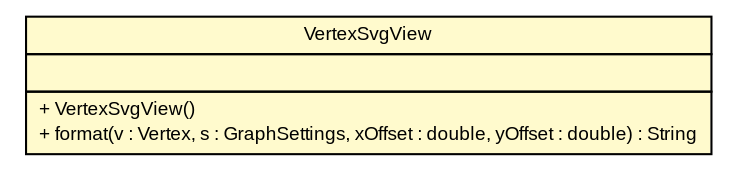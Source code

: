 #!/usr/local/bin/dot
#
# Class diagram 
# Generated by UMLGraph version R5_6 (http://www.umlgraph.org/)
#

digraph G {
	edge [fontname="arial",fontsize=10,labelfontname="arial",labelfontsize=10];
	node [fontname="arial",fontsize=10,shape=plaintext];
	nodesep=0.25;
	ranksep=0.5;
	// pfc.views.svg.VertexSvgView
	c16887 [label=<<table title="pfc.views.svg.VertexSvgView" border="0" cellborder="1" cellspacing="0" cellpadding="2" port="p" bgcolor="lemonChiffon" href="./VertexSvgView.html">
		<tr><td><table border="0" cellspacing="0" cellpadding="1">
<tr><td align="center" balign="center"> VertexSvgView </td></tr>
		</table></td></tr>
		<tr><td><table border="0" cellspacing="0" cellpadding="1">
<tr><td align="left" balign="left">  </td></tr>
		</table></td></tr>
		<tr><td><table border="0" cellspacing="0" cellpadding="1">
<tr><td align="left" balign="left"> + VertexSvgView() </td></tr>
<tr><td align="left" balign="left"> + format(v : Vertex, s : GraphSettings, xOffset : double, yOffset : double) : String </td></tr>
		</table></td></tr>
		</table>>, URL="./VertexSvgView.html", fontname="arial", fontcolor="black", fontsize=9.0];
}


